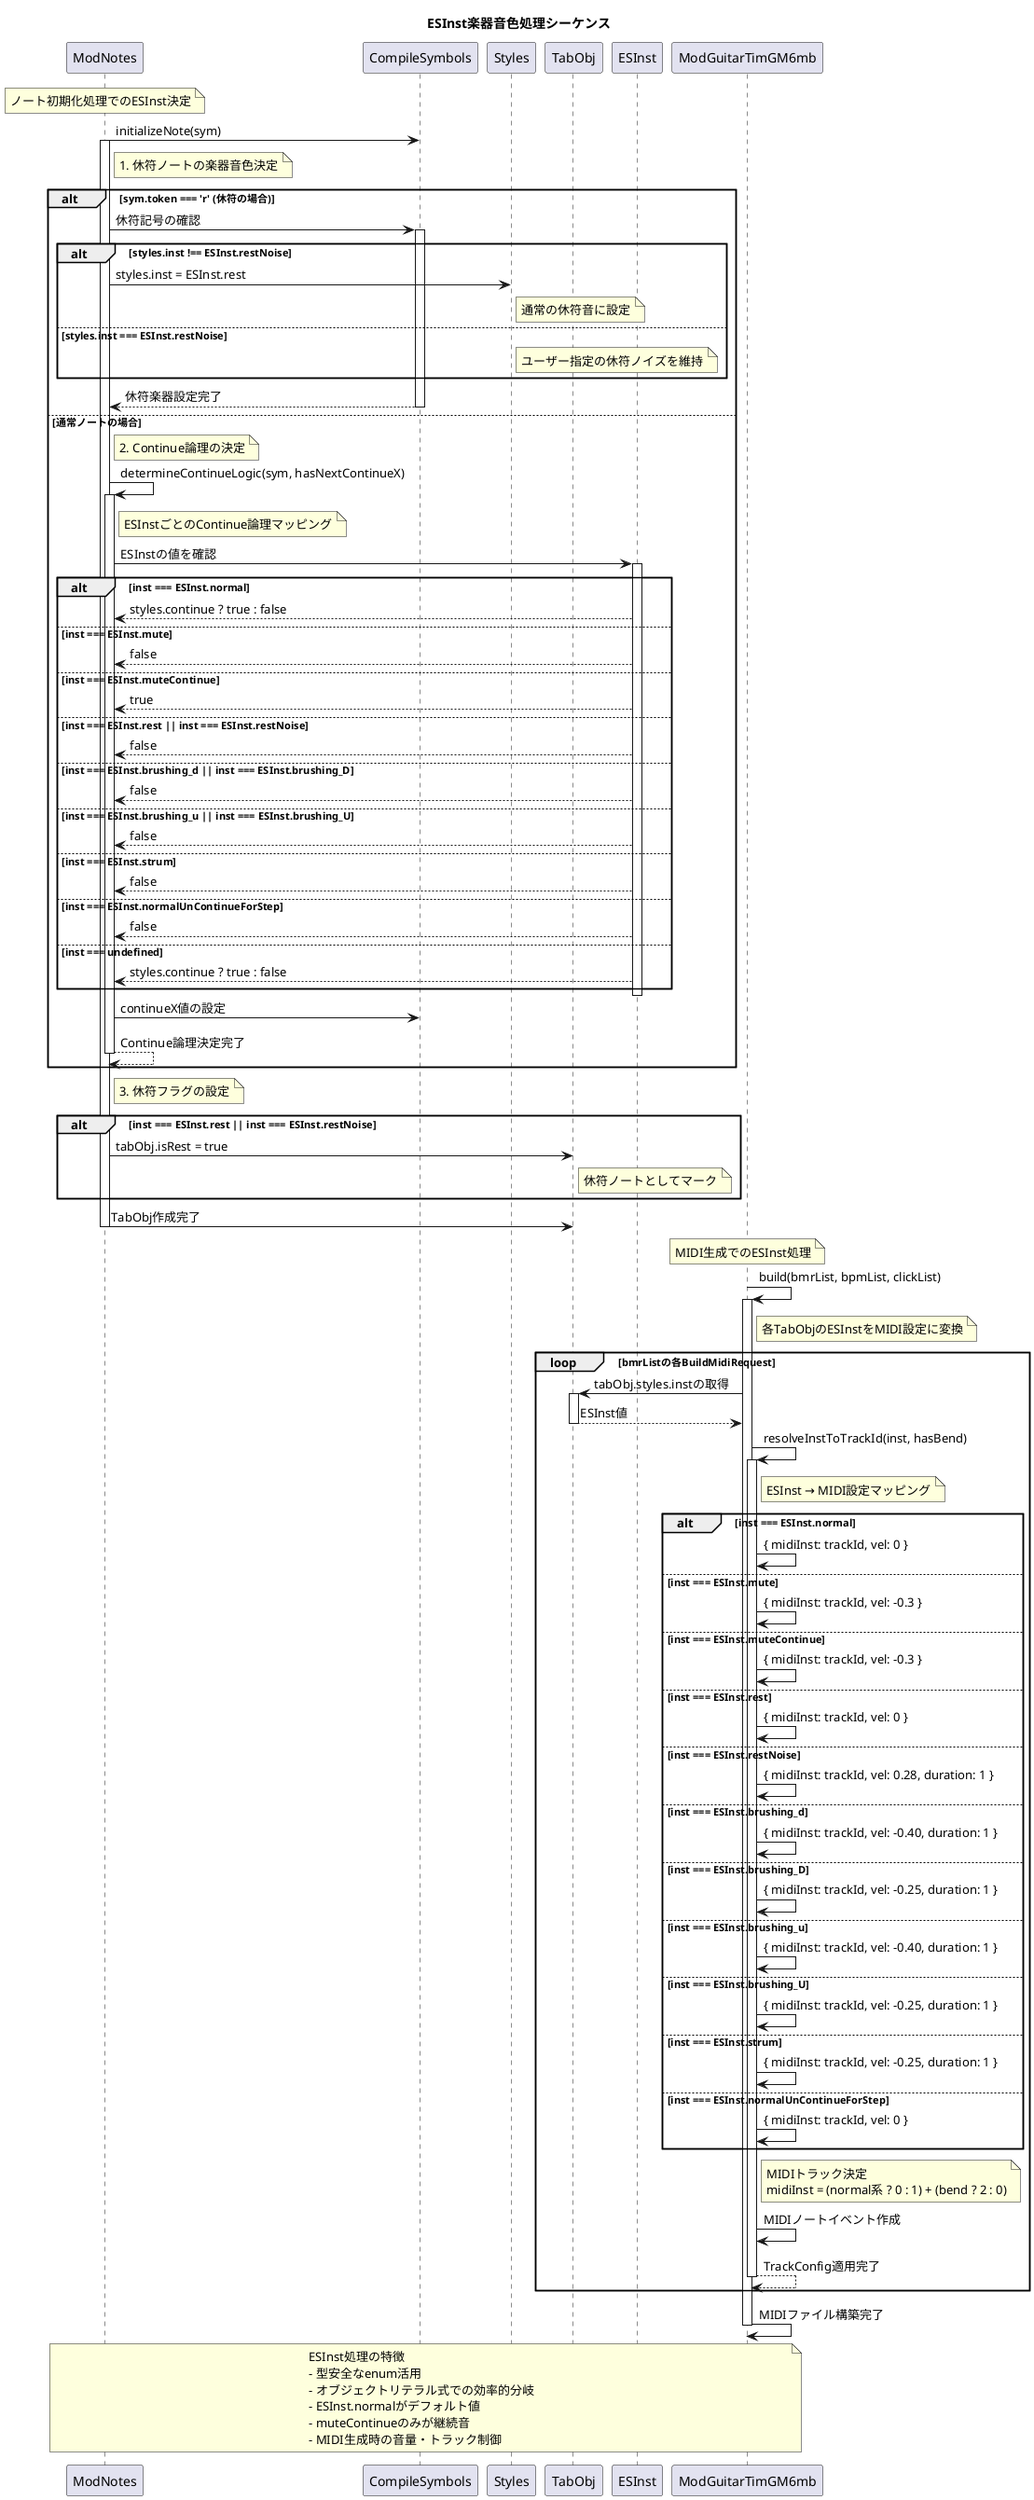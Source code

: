 @startuml esinst-processing
title ESInst楽器音色処理シーケンス

participant "ModNotes" as MN
participant "CompileSymbols" as CS
participant "Styles" as ST
participant "TabObj" as TO
participant "ESInst" as ESI
participant "ModGuitarTimGM6mb" as MGT

note over MN: ノート初期化処理でのESInst決定

MN -> CS: initializeNote(sym)
activate MN

note right of MN: 1. 休符ノートの楽器音色決定
alt sym.token === 'r' (休符の場合)
    MN -> CS: 休符記号の確認
    activate CS
    
    alt styles.inst !== ESInst.restNoise
        MN -> ST: styles.inst = ESInst.rest
        note right of ST: 通常の休符音に設定
    else styles.inst === ESInst.restNoise  
        note right of ST: ユーザー指定の休符ノイズを維持
    end
    
    CS --> MN: 休符楽器設定完了
    deactivate CS
else 通常ノートの場合
    note right of MN: 2. Continue論理の決定
    MN -> MN: determineContinueLogic(sym, hasNextContinueX)
    activate MN
    
    note right of MN: ESInstごとのContinue論理マッピング
    MN -> ESI: ESInstの値を確認
    activate ESI
    
    alt inst === ESInst.normal
        ESI --> MN: styles.continue ? true : false
    else inst === ESInst.mute
        ESI --> MN: false
    else inst === ESInst.muteContinue
        ESI --> MN: true
    else inst === ESInst.rest || inst === ESInst.restNoise
        ESI --> MN: false
    else inst === ESInst.brushing_d || inst === ESInst.brushing_D
        ESI --> MN: false
    else inst === ESInst.brushing_u || inst === ESInst.brushing_U
        ESI --> MN: false
    else inst === ESInst.strum
        ESI --> MN: false
    else inst === ESInst.normalUnContinueForStep
        ESI --> MN: false
    else inst === undefined
        ESI --> MN: styles.continue ? true : false
    end
    
    deactivate ESI
    
    MN -> CS: continueX値の設定
    MN --> MN: Continue論理決定完了
    deactivate MN
end

note right of MN: 3. 休符フラグの設定
alt inst === ESInst.rest || inst === ESInst.restNoise
    MN -> TO: tabObj.isRest = true
    note right of TO: 休符ノートとしてマーク
end

MN -> TO: TabObj作成完了
deactivate MN

note over MGT: MIDI生成でのESInst処理

MGT -> MGT: build(bmrList, bpmList, clickList)
activate MGT

note right of MGT: 各TabObjのESInstをMIDI設定に変換

loop bmrListの各BuildMidiRequest
    MGT -> TO: tabObj.styles.instの取得
    activate TO
    TO --> MGT: ESInst値
    deactivate TO
    
    MGT -> MGT: resolveInstToTrackId(inst, hasBend)
    activate MGT
    
    note right of MGT: ESInst → MIDI設定マッピング
    alt inst === ESInst.normal
        MGT -> MGT: { midiInst: trackId, vel: 0 }
    else inst === ESInst.mute
        MGT -> MGT: { midiInst: trackId, vel: -0.3 }
    else inst === ESInst.muteContinue
        MGT -> MGT: { midiInst: trackId, vel: -0.3 }
    else inst === ESInst.rest
        MGT -> MGT: { midiInst: trackId, vel: 0 }
    else inst === ESInst.restNoise
        MGT -> MGT: { midiInst: trackId, vel: 0.28, duration: 1 }
    else inst === ESInst.brushing_d
        MGT -> MGT: { midiInst: trackId, vel: -0.40, duration: 1 }
    else inst === ESInst.brushing_D
        MGT -> MGT: { midiInst: trackId, vel: -0.25, duration: 1 }
    else inst === ESInst.brushing_u
        MGT -> MGT: { midiInst: trackId, vel: -0.40, duration: 1 }
    else inst === ESInst.brushing_U
        MGT -> MGT: { midiInst: trackId, vel: -0.25, duration: 1 }
    else inst === ESInst.strum
        MGT -> MGT: { midiInst: trackId, vel: -0.25, duration: 1 }
    else inst === ESInst.normalUnContinueForStep
        MGT -> MGT: { midiInst: trackId, vel: 0 }
    end
    
    note right of MGT: MIDIトラック決定\nmidiInst = (normal系 ? 0 : 1) + (bend ? 2 : 0)
    
    MGT -> MGT: MIDIノートイベント作成
    MGT --> MGT: TrackConfig適用完了
    deactivate MGT
end

MGT -> MGT: MIDIファイル構築完了
deactivate MGT

note over MN, MGT: ESInst処理の特徴\n- 型安全なenum活用\n- オブジェクトリテラル式での効率的分岐\n- ESInst.normalがデフォルト値\n- muteContinueのみが継続音\n- MIDI生成時の音量・トラック制御

@enduml
